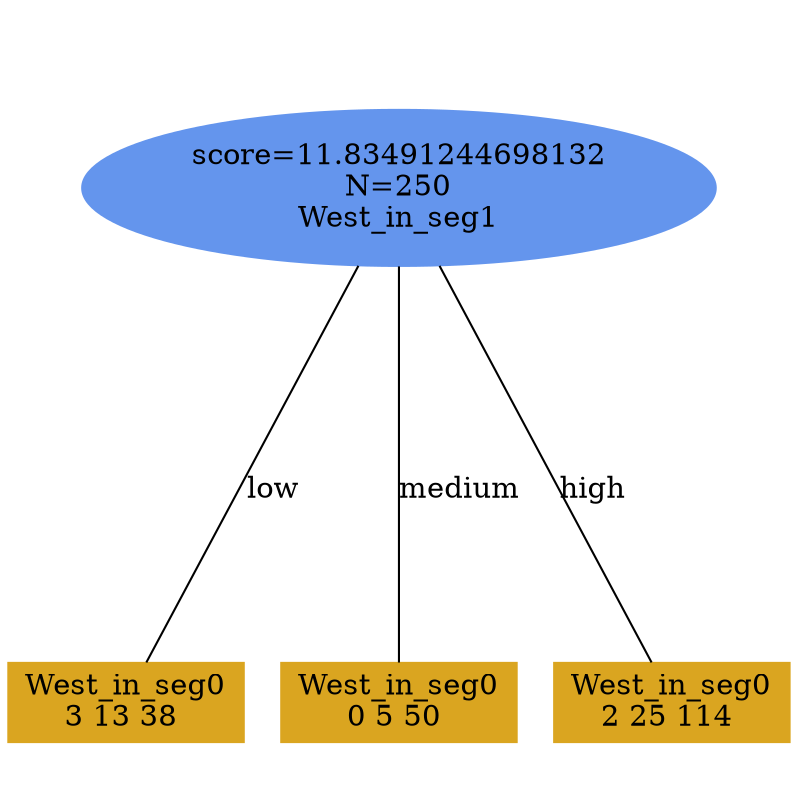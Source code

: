 digraph "DD" {
size = "7.5,10"
ratio=1.0;
center = true;
edge [dir = none];
{ rank = same; node [shape=ellipse, style=filled, color=cornflowerblue];"991" [label="score=11.83491244698132\nN=250\nWest_in_seg1"];}
{ rank = same; node [shape=box, style=filled, color=goldenrod];"992" [label="West_in_seg0\n3 13 38 "];}
{ rank = same; node [shape=box, style=filled, color=goldenrod];"993" [label="West_in_seg0\n0 5 50 "];}
{ rank = same; node [shape=box, style=filled, color=goldenrod];"994" [label="West_in_seg0\n2 25 114 "];}
"991" -> "992" [label = "low"];
"991" -> "993" [label = "medium"];
"991" -> "994" [label = "high"];

}